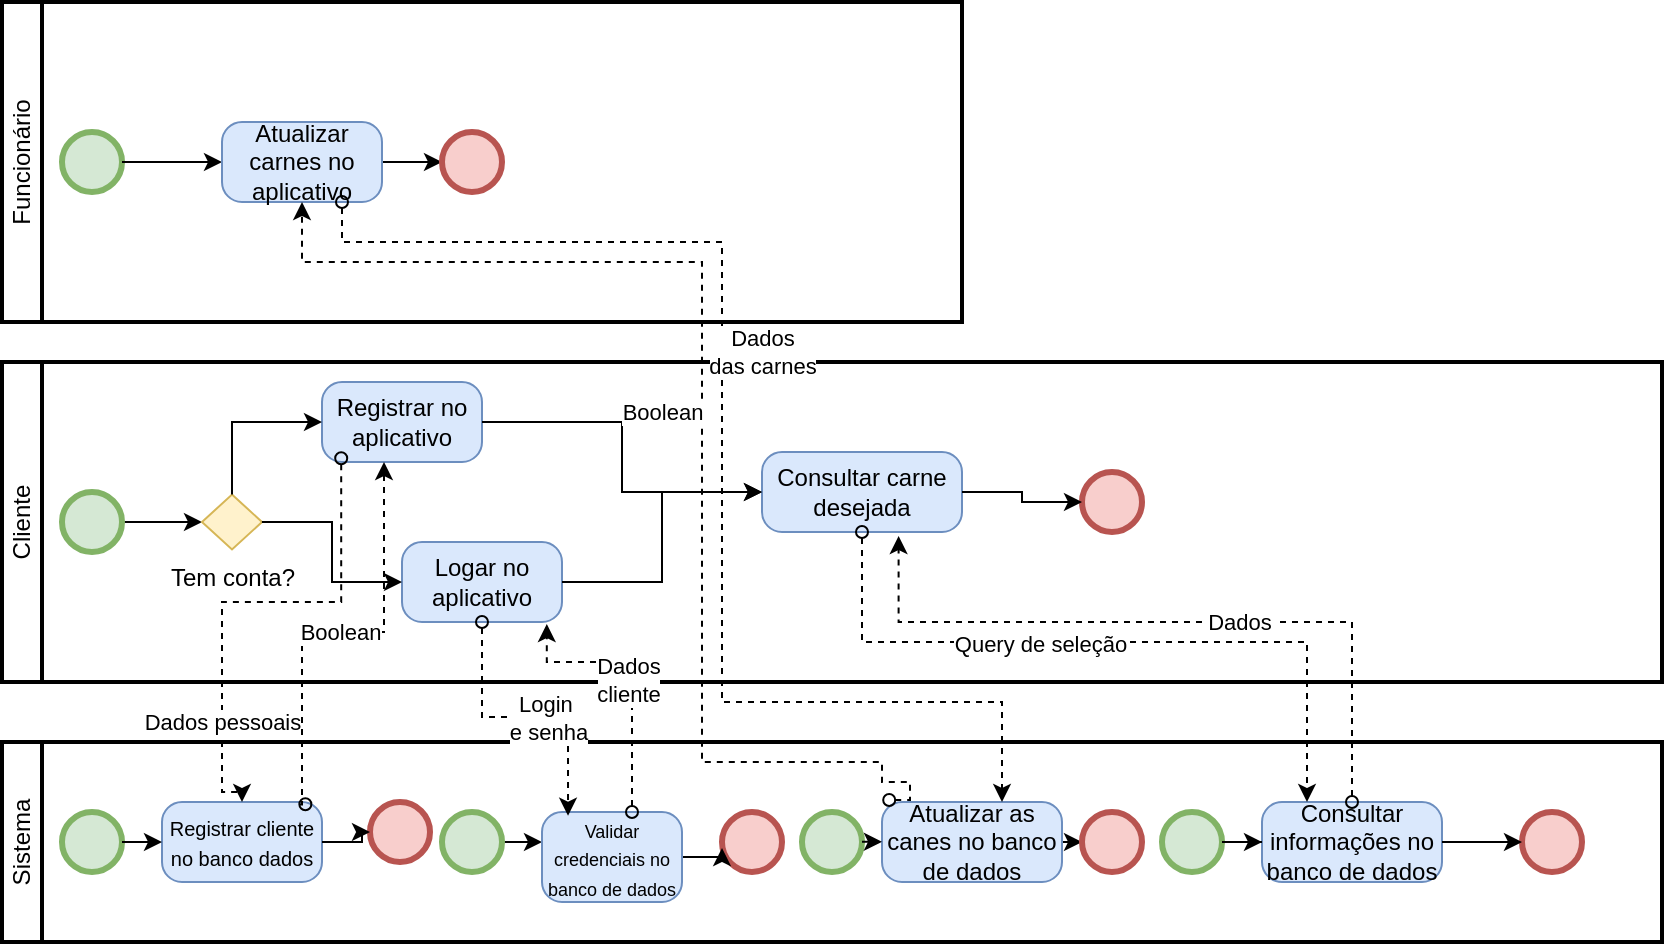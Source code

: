 <mxfile version="22.1.2" type="device">
  <diagram name="Página-1" id="_3XR_lOm0uokHrs6L7xU">
    <mxGraphModel dx="1098" dy="820" grid="1" gridSize="10" guides="1" tooltips="1" connect="1" arrows="1" fold="1" page="1" pageScale="1" pageWidth="827" pageHeight="1169" math="0" shadow="0">
      <root>
        <mxCell id="0" />
        <mxCell id="1" parent="0" />
        <mxCell id="NjIPk9sx6DJquIstU95T-1" value="Funcionário" style="swimlane;html=1;startSize=20;fontStyle=0;collapsible=0;horizontal=0;swimlaneLine=1;swimlaneFillColor=#ffffff;strokeWidth=2;whiteSpace=wrap;" vertex="1" parent="1">
          <mxGeometry x="200" y="480" width="480" height="160" as="geometry" />
        </mxCell>
        <mxCell id="NjIPk9sx6DJquIstU95T-18" value="" style="points=[[0.145,0.145,0],[0.5,0,0],[0.855,0.145,0],[1,0.5,0],[0.855,0.855,0],[0.5,1,0],[0.145,0.855,0],[0,0.5,0]];shape=mxgraph.bpmn.event;html=1;verticalLabelPosition=bottom;labelBackgroundColor=#ffffff;verticalAlign=top;align=center;perimeter=ellipsePerimeter;outlineConnect=0;aspect=fixed;outline=end;symbol=terminate2;fillColor=#d5e8d4;strokeColor=#82b366;" vertex="1" parent="NjIPk9sx6DJquIstU95T-1">
          <mxGeometry x="30" y="65" width="30" height="30" as="geometry" />
        </mxCell>
        <mxCell id="NjIPk9sx6DJquIstU95T-21" style="edgeStyle=orthogonalEdgeStyle;rounded=0;orthogonalLoop=1;jettySize=auto;html=1;entryX=0;entryY=0.5;entryDx=0;entryDy=0;entryPerimeter=0;" edge="1" parent="NjIPk9sx6DJquIstU95T-1" source="NjIPk9sx6DJquIstU95T-18" target="NjIPk9sx6DJquIstU95T-23">
          <mxGeometry relative="1" as="geometry">
            <mxPoint x="100" y="80" as="targetPoint" />
          </mxGeometry>
        </mxCell>
        <mxCell id="NjIPk9sx6DJquIstU95T-46" style="edgeStyle=orthogonalEdgeStyle;rounded=0;orthogonalLoop=1;jettySize=auto;html=1;" edge="1" parent="NjIPk9sx6DJquIstU95T-1" source="NjIPk9sx6DJquIstU95T-23">
          <mxGeometry relative="1" as="geometry">
            <mxPoint x="220" y="80" as="targetPoint" />
          </mxGeometry>
        </mxCell>
        <mxCell id="NjIPk9sx6DJquIstU95T-23" value="Atualizar carnes no aplicativo" style="points=[[0.25,0,0],[0.5,0,0],[0.75,0,0],[1,0.25,0],[1,0.5,0],[1,0.75,0],[0.75,1,0],[0.5,1,0],[0.25,1,0],[0,0.75,0],[0,0.5,0],[0,0.25,0]];shape=mxgraph.bpmn.task;whiteSpace=wrap;rectStyle=rounded;size=10;html=1;container=1;expand=0;collapsible=0;taskMarker=abstract;fillColor=#dae8fc;strokeColor=#6c8ebf;" vertex="1" parent="NjIPk9sx6DJquIstU95T-1">
          <mxGeometry x="110" y="60" width="80" height="40" as="geometry" />
        </mxCell>
        <mxCell id="NjIPk9sx6DJquIstU95T-45" value="" style="points=[[0.145,0.145,0],[0.5,0,0],[0.855,0.145,0],[1,0.5,0],[0.855,0.855,0],[0.5,1,0],[0.145,0.855,0],[0,0.5,0]];shape=mxgraph.bpmn.event;html=1;verticalLabelPosition=bottom;labelBackgroundColor=#ffffff;verticalAlign=top;align=center;perimeter=ellipsePerimeter;outlineConnect=0;aspect=fixed;outline=end;symbol=terminate2;fillColor=#f8cecc;strokeColor=#b85450;" vertex="1" parent="NjIPk9sx6DJquIstU95T-1">
          <mxGeometry x="220" y="65" width="30" height="30" as="geometry" />
        </mxCell>
        <mxCell id="NjIPk9sx6DJquIstU95T-3" value="Sistema" style="swimlane;html=1;startSize=20;fontStyle=0;collapsible=0;horizontal=0;swimlaneLine=1;swimlaneFillColor=#ffffff;strokeWidth=2;whiteSpace=wrap;" vertex="1" parent="1">
          <mxGeometry x="200" y="850" width="830" height="100" as="geometry" />
        </mxCell>
        <mxCell id="NjIPk9sx6DJquIstU95T-26" value="" style="points=[[0.145,0.145,0],[0.5,0,0],[0.855,0.145,0],[1,0.5,0],[0.855,0.855,0],[0.5,1,0],[0.145,0.855,0],[0,0.5,0]];shape=mxgraph.bpmn.event;html=1;verticalLabelPosition=bottom;labelBackgroundColor=#ffffff;verticalAlign=top;align=center;perimeter=ellipsePerimeter;outlineConnect=0;aspect=fixed;outline=end;symbol=terminate2;fillColor=#d5e8d4;strokeColor=#82b366;" vertex="1" parent="NjIPk9sx6DJquIstU95T-3">
          <mxGeometry x="30" y="35" width="30" height="30" as="geometry" />
        </mxCell>
        <mxCell id="NjIPk9sx6DJquIstU95T-27" value="&lt;font style=&quot;font-size: 10px;&quot;&gt;Registrar cliente no banco dados&lt;/font&gt;" style="points=[[0.25,0,0],[0.5,0,0],[0.75,0,0],[1,0.25,0],[1,0.5,0],[1,0.75,0],[0.75,1,0],[0.5,1,0],[0.25,1,0],[0,0.75,0],[0,0.5,0],[0,0.25,0]];shape=mxgraph.bpmn.task;whiteSpace=wrap;rectStyle=rounded;size=10;html=1;container=1;expand=0;collapsible=0;taskMarker=abstract;fillColor=#dae8fc;strokeColor=#6c8ebf;" vertex="1" parent="NjIPk9sx6DJquIstU95T-3">
          <mxGeometry x="80" y="30" width="80" height="40" as="geometry" />
        </mxCell>
        <mxCell id="NjIPk9sx6DJquIstU95T-29" style="edgeStyle=orthogonalEdgeStyle;rounded=0;orthogonalLoop=1;jettySize=auto;html=1;" edge="1" parent="NjIPk9sx6DJquIstU95T-3" source="NjIPk9sx6DJquIstU95T-26">
          <mxGeometry relative="1" as="geometry">
            <mxPoint x="80" y="50" as="targetPoint" />
          </mxGeometry>
        </mxCell>
        <mxCell id="NjIPk9sx6DJquIstU95T-30" value="" style="points=[[0.145,0.145,0],[0.5,0,0],[0.855,0.145,0],[1,0.5,0],[0.855,0.855,0],[0.5,1,0],[0.145,0.855,0],[0,0.5,0]];shape=mxgraph.bpmn.event;html=1;verticalLabelPosition=bottom;labelBackgroundColor=#ffffff;verticalAlign=top;align=center;perimeter=ellipsePerimeter;outlineConnect=0;aspect=fixed;outline=end;symbol=terminate2;fillColor=#f8cecc;strokeColor=#b85450;" vertex="1" parent="NjIPk9sx6DJquIstU95T-3">
          <mxGeometry x="184" y="30" width="30" height="30" as="geometry" />
        </mxCell>
        <mxCell id="NjIPk9sx6DJquIstU95T-31" style="edgeStyle=orthogonalEdgeStyle;rounded=0;orthogonalLoop=1;jettySize=auto;html=1;entryX=0;entryY=0.5;entryDx=0;entryDy=0;entryPerimeter=0;" edge="1" parent="NjIPk9sx6DJquIstU95T-3" source="NjIPk9sx6DJquIstU95T-27" target="NjIPk9sx6DJquIstU95T-30">
          <mxGeometry relative="1" as="geometry" />
        </mxCell>
        <mxCell id="NjIPk9sx6DJquIstU95T-34" value="" style="points=[[0.145,0.145,0],[0.5,0,0],[0.855,0.145,0],[1,0.5,0],[0.855,0.855,0],[0.5,1,0],[0.145,0.855,0],[0,0.5,0]];shape=mxgraph.bpmn.event;html=1;verticalLabelPosition=bottom;labelBackgroundColor=#ffffff;verticalAlign=top;align=center;perimeter=ellipsePerimeter;outlineConnect=0;aspect=fixed;outline=end;symbol=terminate2;fillColor=#d5e8d4;strokeColor=#82b366;" vertex="1" parent="NjIPk9sx6DJquIstU95T-3">
          <mxGeometry x="400" y="35" width="30" height="30" as="geometry" />
        </mxCell>
        <mxCell id="NjIPk9sx6DJquIstU95T-44" style="edgeStyle=orthogonalEdgeStyle;rounded=0;orthogonalLoop=1;jettySize=auto;html=1;entryX=0;entryY=0.5;entryDx=0;entryDy=0;entryPerimeter=0;" edge="1" parent="NjIPk9sx6DJquIstU95T-3" source="NjIPk9sx6DJquIstU95T-35" target="NjIPk9sx6DJquIstU95T-42">
          <mxGeometry relative="1" as="geometry">
            <mxPoint x="510" y="50" as="targetPoint" />
          </mxGeometry>
        </mxCell>
        <mxCell id="NjIPk9sx6DJquIstU95T-35" value="Atualizar as canes no banco de dados" style="points=[[0.25,0,0],[0.5,0,0],[0.75,0,0],[1,0.25,0],[1,0.5,0],[1,0.75,0],[0.75,1,0],[0.5,1,0],[0.25,1,0],[0,0.75,0],[0,0.5,0],[0,0.25,0]];shape=mxgraph.bpmn.task;whiteSpace=wrap;rectStyle=rounded;size=10;html=1;container=1;expand=0;collapsible=0;taskMarker=abstract;fillColor=#dae8fc;strokeColor=#6c8ebf;" vertex="1" parent="NjIPk9sx6DJquIstU95T-3">
          <mxGeometry x="440" y="30" width="90" height="40" as="geometry" />
        </mxCell>
        <mxCell id="NjIPk9sx6DJquIstU95T-38" style="edgeStyle=orthogonalEdgeStyle;rounded=0;orthogonalLoop=1;jettySize=auto;html=1;entryX=0;entryY=0.5;entryDx=0;entryDy=0;entryPerimeter=0;" edge="1" parent="NjIPk9sx6DJquIstU95T-3">
          <mxGeometry relative="1" as="geometry">
            <mxPoint x="430" y="49.88" as="sourcePoint" />
            <mxPoint x="440" y="49.88" as="targetPoint" />
          </mxGeometry>
        </mxCell>
        <mxCell id="NjIPk9sx6DJquIstU95T-42" value="" style="points=[[0.145,0.145,0],[0.5,0,0],[0.855,0.145,0],[1,0.5,0],[0.855,0.855,0],[0.5,1,0],[0.145,0.855,0],[0,0.5,0]];shape=mxgraph.bpmn.event;html=1;verticalLabelPosition=bottom;labelBackgroundColor=#ffffff;verticalAlign=top;align=center;perimeter=ellipsePerimeter;outlineConnect=0;aspect=fixed;outline=end;symbol=terminate2;fillColor=#f8cecc;strokeColor=#b85450;" vertex="1" parent="NjIPk9sx6DJquIstU95T-3">
          <mxGeometry x="540" y="35" width="30" height="30" as="geometry" />
        </mxCell>
        <mxCell id="NjIPk9sx6DJquIstU95T-53" value="" style="points=[[0.145,0.145,0],[0.5,0,0],[0.855,0.145,0],[1,0.5,0],[0.855,0.855,0],[0.5,1,0],[0.145,0.855,0],[0,0.5,0]];shape=mxgraph.bpmn.event;html=1;verticalLabelPosition=bottom;labelBackgroundColor=#ffffff;verticalAlign=top;align=center;perimeter=ellipsePerimeter;outlineConnect=0;aspect=fixed;outline=end;symbol=terminate2;fillColor=#d5e8d4;strokeColor=#82b366;" vertex="1" parent="NjIPk9sx6DJquIstU95T-3">
          <mxGeometry x="580" y="35" width="30" height="30" as="geometry" />
        </mxCell>
        <mxCell id="NjIPk9sx6DJquIstU95T-54" value="Consultar informações no banco de dados" style="points=[[0.25,0,0],[0.5,0,0],[0.75,0,0],[1,0.25,0],[1,0.5,0],[1,0.75,0],[0.75,1,0],[0.5,1,0],[0.25,1,0],[0,0.75,0],[0,0.5,0],[0,0.25,0]];shape=mxgraph.bpmn.task;whiteSpace=wrap;rectStyle=rounded;size=10;html=1;container=1;expand=0;collapsible=0;taskMarker=abstract;fillColor=#dae8fc;strokeColor=#6c8ebf;" vertex="1" parent="NjIPk9sx6DJquIstU95T-3">
          <mxGeometry x="630" y="30" width="90" height="40" as="geometry" />
        </mxCell>
        <mxCell id="NjIPk9sx6DJquIstU95T-56" value="" style="points=[[0.145,0.145,0],[0.5,0,0],[0.855,0.145,0],[1,0.5,0],[0.855,0.855,0],[0.5,1,0],[0.145,0.855,0],[0,0.5,0]];shape=mxgraph.bpmn.event;html=1;verticalLabelPosition=bottom;labelBackgroundColor=#ffffff;verticalAlign=top;align=center;perimeter=ellipsePerimeter;outlineConnect=0;aspect=fixed;outline=end;symbol=terminate2;fillColor=#f8cecc;strokeColor=#b85450;" vertex="1" parent="NjIPk9sx6DJquIstU95T-3">
          <mxGeometry x="760" y="35" width="30" height="30" as="geometry" />
        </mxCell>
        <mxCell id="NjIPk9sx6DJquIstU95T-57" style="edgeStyle=orthogonalEdgeStyle;rounded=0;orthogonalLoop=1;jettySize=auto;html=1;entryX=0;entryY=0.5;entryDx=0;entryDy=0;entryPerimeter=0;" edge="1" parent="NjIPk9sx6DJquIstU95T-3" source="NjIPk9sx6DJquIstU95T-53" target="NjIPk9sx6DJquIstU95T-54">
          <mxGeometry relative="1" as="geometry" />
        </mxCell>
        <mxCell id="NjIPk9sx6DJquIstU95T-58" style="edgeStyle=orthogonalEdgeStyle;rounded=0;orthogonalLoop=1;jettySize=auto;html=1;entryX=0;entryY=0.5;entryDx=0;entryDy=0;entryPerimeter=0;" edge="1" parent="NjIPk9sx6DJquIstU95T-3" source="NjIPk9sx6DJquIstU95T-54" target="NjIPk9sx6DJquIstU95T-56">
          <mxGeometry relative="1" as="geometry" />
        </mxCell>
        <mxCell id="NjIPk9sx6DJquIstU95T-83" style="edgeStyle=orthogonalEdgeStyle;rounded=0;orthogonalLoop=1;jettySize=auto;html=1;" edge="1" parent="NjIPk9sx6DJquIstU95T-3" source="NjIPk9sx6DJquIstU95T-79">
          <mxGeometry relative="1" as="geometry">
            <mxPoint x="270" y="50" as="targetPoint" />
          </mxGeometry>
        </mxCell>
        <mxCell id="NjIPk9sx6DJquIstU95T-79" value="" style="points=[[0.145,0.145,0],[0.5,0,0],[0.855,0.145,0],[1,0.5,0],[0.855,0.855,0],[0.5,1,0],[0.145,0.855,0],[0,0.5,0]];shape=mxgraph.bpmn.event;html=1;verticalLabelPosition=bottom;labelBackgroundColor=#ffffff;verticalAlign=top;align=center;perimeter=ellipsePerimeter;outlineConnect=0;aspect=fixed;outline=end;symbol=terminate2;fillColor=#d5e8d4;strokeColor=#82b366;" vertex="1" parent="NjIPk9sx6DJquIstU95T-3">
          <mxGeometry x="220" y="35" width="30" height="30" as="geometry" />
        </mxCell>
        <mxCell id="NjIPk9sx6DJquIstU95T-80" value="" style="points=[[0.145,0.145,0],[0.5,0,0],[0.855,0.145,0],[1,0.5,0],[0.855,0.855,0],[0.5,1,0],[0.145,0.855,0],[0,0.5,0]];shape=mxgraph.bpmn.event;html=1;verticalLabelPosition=bottom;labelBackgroundColor=#ffffff;verticalAlign=top;align=center;perimeter=ellipsePerimeter;outlineConnect=0;aspect=fixed;outline=end;symbol=terminate2;fillColor=#f8cecc;strokeColor=#b85450;" vertex="1" parent="NjIPk9sx6DJquIstU95T-3">
          <mxGeometry x="360" y="35" width="30" height="30" as="geometry" />
        </mxCell>
        <mxCell id="NjIPk9sx6DJquIstU95T-85" style="edgeStyle=orthogonalEdgeStyle;rounded=0;orthogonalLoop=1;jettySize=auto;html=1;" edge="1" parent="NjIPk9sx6DJquIstU95T-3" source="NjIPk9sx6DJquIstU95T-81">
          <mxGeometry relative="1" as="geometry">
            <mxPoint x="360" y="52.5" as="targetPoint" />
          </mxGeometry>
        </mxCell>
        <mxCell id="NjIPk9sx6DJquIstU95T-81" value="&lt;font style=&quot;font-size: 9px;&quot;&gt;Validar credenciais no banco de dados&lt;/font&gt;" style="points=[[0.25,0,0],[0.5,0,0],[0.75,0,0],[1,0.25,0],[1,0.5,0],[1,0.75,0],[0.75,1,0],[0.5,1,0],[0.25,1,0],[0,0.75,0],[0,0.5,0],[0,0.25,0]];shape=mxgraph.bpmn.task;whiteSpace=wrap;rectStyle=rounded;size=10;html=1;container=1;expand=0;collapsible=0;taskMarker=abstract;fillColor=#dae8fc;strokeColor=#6c8ebf;" vertex="1" parent="NjIPk9sx6DJquIstU95T-3">
          <mxGeometry x="270" y="35" width="70" height="45" as="geometry" />
        </mxCell>
        <mxCell id="NjIPk9sx6DJquIstU95T-2" value="Cliente" style="swimlane;html=1;startSize=20;fontStyle=0;collapsible=0;horizontal=0;swimlaneLine=1;swimlaneFillColor=#ffffff;strokeWidth=2;whiteSpace=wrap;" vertex="1" parent="1">
          <mxGeometry x="200" y="660" width="830" height="160" as="geometry" />
        </mxCell>
        <mxCell id="NjIPk9sx6DJquIstU95T-11" style="edgeStyle=orthogonalEdgeStyle;rounded=0;orthogonalLoop=1;jettySize=auto;html=1;entryX=0;entryY=0.5;entryDx=0;entryDy=0;entryPerimeter=0;" edge="1" parent="NjIPk9sx6DJquIstU95T-2" source="NjIPk9sx6DJquIstU95T-6" target="NjIPk9sx6DJquIstU95T-10">
          <mxGeometry relative="1" as="geometry">
            <mxPoint x="90" y="80" as="targetPoint" />
          </mxGeometry>
        </mxCell>
        <mxCell id="NjIPk9sx6DJquIstU95T-6" value="" style="points=[[0.145,0.145,0],[0.5,0,0],[0.855,0.145,0],[1,0.5,0],[0.855,0.855,0],[0.5,1,0],[0.145,0.855,0],[0,0.5,0]];shape=mxgraph.bpmn.event;html=1;verticalLabelPosition=bottom;labelBackgroundColor=#ffffff;verticalAlign=top;align=center;perimeter=ellipsePerimeter;outlineConnect=0;aspect=fixed;outline=end;symbol=terminate2;fillColor=#d5e8d4;strokeColor=#82b366;" vertex="1" parent="NjIPk9sx6DJquIstU95T-2">
          <mxGeometry x="30" y="65" width="30" height="30" as="geometry" />
        </mxCell>
        <mxCell id="NjIPk9sx6DJquIstU95T-9" value="Logar no aplicativo" style="points=[[0.25,0,0],[0.5,0,0],[0.75,0,0],[1,0.25,0],[1,0.5,0],[1,0.75,0],[0.75,1,0],[0.5,1,0],[0.25,1,0],[0,0.75,0],[0,0.5,0],[0,0.25,0]];shape=mxgraph.bpmn.task;whiteSpace=wrap;rectStyle=rounded;size=10;html=1;container=1;expand=0;collapsible=0;taskMarker=abstract;fillColor=#dae8fc;strokeColor=#6c8ebf;" vertex="1" parent="NjIPk9sx6DJquIstU95T-2">
          <mxGeometry x="200" y="90" width="80" height="40" as="geometry" />
        </mxCell>
        <mxCell id="NjIPk9sx6DJquIstU95T-10" value="Tem conta?" style="points=[[0.25,0.25,0],[0.5,0,0],[0.75,0.25,0],[1,0.5,0],[0.75,0.75,0],[0.5,1,0],[0.25,0.75,0],[0,0.5,0]];shape=mxgraph.bpmn.gateway2;html=1;verticalLabelPosition=bottom;labelBackgroundColor=#ffffff;verticalAlign=top;align=center;perimeter=rhombusPerimeter;outlineConnect=0;outline=none;symbol=none;fillColor=#fff2cc;strokeColor=#d6b656;" vertex="1" parent="NjIPk9sx6DJquIstU95T-2">
          <mxGeometry x="100" y="66.25" width="30" height="27.5" as="geometry" />
        </mxCell>
        <mxCell id="NjIPk9sx6DJquIstU95T-12" style="edgeStyle=orthogonalEdgeStyle;rounded=0;orthogonalLoop=1;jettySize=auto;html=1;entryX=0;entryY=0.5;entryDx=0;entryDy=0;entryPerimeter=0;" edge="1" parent="NjIPk9sx6DJquIstU95T-2" source="NjIPk9sx6DJquIstU95T-10" target="NjIPk9sx6DJquIstU95T-9">
          <mxGeometry relative="1" as="geometry" />
        </mxCell>
        <mxCell id="NjIPk9sx6DJquIstU95T-13" value="Registrar no aplicativo" style="points=[[0.25,0,0],[0.5,0,0],[0.75,0,0],[1,0.25,0],[1,0.5,0],[1,0.75,0],[0.75,1,0],[0.5,1,0],[0.25,1,0],[0,0.75,0],[0,0.5,0],[0,0.25,0]];shape=mxgraph.bpmn.task;whiteSpace=wrap;rectStyle=rounded;size=10;html=1;container=1;expand=0;collapsible=0;taskMarker=abstract;fillColor=#dae8fc;strokeColor=#6c8ebf;" vertex="1" parent="NjIPk9sx6DJquIstU95T-2">
          <mxGeometry x="160" y="10" width="80" height="40" as="geometry" />
        </mxCell>
        <mxCell id="NjIPk9sx6DJquIstU95T-17" style="edgeStyle=orthogonalEdgeStyle;rounded=0;orthogonalLoop=1;jettySize=auto;html=1;entryX=0;entryY=0.5;entryDx=0;entryDy=0;entryPerimeter=0;" edge="1" parent="NjIPk9sx6DJquIstU95T-2" source="NjIPk9sx6DJquIstU95T-10" target="NjIPk9sx6DJquIstU95T-13">
          <mxGeometry relative="1" as="geometry">
            <Array as="points">
              <mxPoint x="115" y="30" />
            </Array>
          </mxGeometry>
        </mxCell>
        <mxCell id="NjIPk9sx6DJquIstU95T-47" value="Consultar carne desejada" style="points=[[0.25,0,0],[0.5,0,0],[0.75,0,0],[1,0.25,0],[1,0.5,0],[1,0.75,0],[0.75,1,0],[0.5,1,0],[0.25,1,0],[0,0.75,0],[0,0.5,0],[0,0.25,0]];shape=mxgraph.bpmn.task;whiteSpace=wrap;rectStyle=rounded;size=10;html=1;container=1;expand=0;collapsible=0;taskMarker=abstract;fillColor=#dae8fc;strokeColor=#6c8ebf;" vertex="1" parent="NjIPk9sx6DJquIstU95T-2">
          <mxGeometry x="380" y="45" width="100" height="40" as="geometry" />
        </mxCell>
        <mxCell id="NjIPk9sx6DJquIstU95T-48" style="edgeStyle=orthogonalEdgeStyle;rounded=0;orthogonalLoop=1;jettySize=auto;html=1;entryX=0;entryY=0.5;entryDx=0;entryDy=0;entryPerimeter=0;" edge="1" parent="NjIPk9sx6DJquIstU95T-2" source="NjIPk9sx6DJquIstU95T-13" target="NjIPk9sx6DJquIstU95T-47">
          <mxGeometry relative="1" as="geometry" />
        </mxCell>
        <mxCell id="NjIPk9sx6DJquIstU95T-49" style="edgeStyle=orthogonalEdgeStyle;rounded=0;orthogonalLoop=1;jettySize=auto;html=1;entryX=0;entryY=0.5;entryDx=0;entryDy=0;entryPerimeter=0;" edge="1" parent="NjIPk9sx6DJquIstU95T-2" source="NjIPk9sx6DJquIstU95T-9" target="NjIPk9sx6DJquIstU95T-47">
          <mxGeometry relative="1" as="geometry" />
        </mxCell>
        <mxCell id="NjIPk9sx6DJquIstU95T-51" value="" style="points=[[0.145,0.145,0],[0.5,0,0],[0.855,0.145,0],[1,0.5,0],[0.855,0.855,0],[0.5,1,0],[0.145,0.855,0],[0,0.5,0]];shape=mxgraph.bpmn.event;html=1;verticalLabelPosition=bottom;labelBackgroundColor=#ffffff;verticalAlign=top;align=center;perimeter=ellipsePerimeter;outlineConnect=0;aspect=fixed;outline=end;symbol=terminate2;fillColor=#f8cecc;strokeColor=#b85450;" vertex="1" parent="NjIPk9sx6DJquIstU95T-2">
          <mxGeometry x="540" y="55" width="30" height="30" as="geometry" />
        </mxCell>
        <mxCell id="NjIPk9sx6DJquIstU95T-52" style="edgeStyle=orthogonalEdgeStyle;rounded=0;orthogonalLoop=1;jettySize=auto;html=1;entryX=0;entryY=0.5;entryDx=0;entryDy=0;entryPerimeter=0;" edge="1" parent="NjIPk9sx6DJquIstU95T-2" source="NjIPk9sx6DJquIstU95T-47" target="NjIPk9sx6DJquIstU95T-51">
          <mxGeometry relative="1" as="geometry" />
        </mxCell>
        <mxCell id="NjIPk9sx6DJquIstU95T-28" value="Dados pessoais" style="edgeStyle=orthogonalEdgeStyle;rounded=0;orthogonalLoop=1;jettySize=auto;html=1;entryX=0.5;entryY=0;entryDx=0;entryDy=0;entryPerimeter=0;startArrow=oval;startFill=0;dashed=1;exitX=0.12;exitY=0.954;exitDx=0;exitDy=0;exitPerimeter=0;" edge="1" parent="1" source="NjIPk9sx6DJquIstU95T-13" target="NjIPk9sx6DJquIstU95T-27">
          <mxGeometry x="0.583" relative="1" as="geometry">
            <Array as="points">
              <mxPoint x="370" y="780" />
              <mxPoint x="310" y="780" />
              <mxPoint x="310" y="875" />
            </Array>
            <mxPoint as="offset" />
          </mxGeometry>
        </mxCell>
        <mxCell id="NjIPk9sx6DJquIstU95T-36" style="edgeStyle=orthogonalEdgeStyle;rounded=0;orthogonalLoop=1;jettySize=auto;html=1;dashed=1;startArrow=oval;startFill=0;exitX=0.75;exitY=1;exitDx=0;exitDy=0;exitPerimeter=0;" edge="1" parent="1" source="NjIPk9sx6DJquIstU95T-23">
          <mxGeometry relative="1" as="geometry">
            <mxPoint x="700" y="880" as="targetPoint" />
            <Array as="points">
              <mxPoint x="370" y="600" />
              <mxPoint x="560" y="600" />
              <mxPoint x="560" y="830" />
              <mxPoint x="700" y="830" />
              <mxPoint x="700" y="880" />
            </Array>
          </mxGeometry>
        </mxCell>
        <mxCell id="NjIPk9sx6DJquIstU95T-90" value="Dados&lt;br&gt;das carnes" style="edgeLabel;html=1;align=center;verticalAlign=middle;resizable=0;points=[];" vertex="1" connectable="0" parent="NjIPk9sx6DJquIstU95T-36">
          <mxGeometry x="-0.159" y="2" relative="1" as="geometry">
            <mxPoint x="18" as="offset" />
          </mxGeometry>
        </mxCell>
        <mxCell id="NjIPk9sx6DJquIstU95T-37" value="Boolean" style="edgeStyle=orthogonalEdgeStyle;rounded=0;orthogonalLoop=1;jettySize=auto;html=1;dashed=1;startArrow=oval;startFill=0;exitX=0.896;exitY=0.029;exitDx=0;exitDy=0;exitPerimeter=0;" edge="1" parent="1" source="NjIPk9sx6DJquIstU95T-27">
          <mxGeometry relative="1" as="geometry">
            <mxPoint x="391" y="710" as="targetPoint" />
            <Array as="points">
              <mxPoint x="352" y="881" />
              <mxPoint x="350" y="881" />
              <mxPoint x="350" y="795" />
              <mxPoint x="391" y="795" />
            </Array>
          </mxGeometry>
        </mxCell>
        <mxCell id="NjIPk9sx6DJquIstU95T-41" style="edgeStyle=orthogonalEdgeStyle;rounded=0;orthogonalLoop=1;jettySize=auto;html=1;dashed=1;startArrow=oval;startFill=0;exitX=0.04;exitY=-0.025;exitDx=0;exitDy=0;exitPerimeter=0;" edge="1" parent="1" source="NjIPk9sx6DJquIstU95T-35" target="NjIPk9sx6DJquIstU95T-23">
          <mxGeometry relative="1" as="geometry">
            <mxPoint x="680" y="870" as="sourcePoint" />
            <Array as="points">
              <mxPoint x="654" y="870" />
              <mxPoint x="640" y="870" />
              <mxPoint x="640" y="860" />
              <mxPoint x="550" y="860" />
              <mxPoint x="550" y="610" />
              <mxPoint x="350" y="610" />
            </Array>
          </mxGeometry>
        </mxCell>
        <mxCell id="NjIPk9sx6DJquIstU95T-91" value="Boolean" style="edgeLabel;html=1;align=center;verticalAlign=middle;resizable=0;points=[];" vertex="1" connectable="0" parent="NjIPk9sx6DJquIstU95T-41">
          <mxGeometry x="-0.034" relative="1" as="geometry">
            <mxPoint x="-20" y="-12" as="offset" />
          </mxGeometry>
        </mxCell>
        <mxCell id="NjIPk9sx6DJquIstU95T-59" style="edgeStyle=orthogonalEdgeStyle;rounded=0;orthogonalLoop=1;jettySize=auto;html=1;entryX=0.25;entryY=0;entryDx=0;entryDy=0;entryPerimeter=0;dashed=1;startArrow=oval;startFill=0;" edge="1" parent="1" source="NjIPk9sx6DJquIstU95T-47" target="NjIPk9sx6DJquIstU95T-54">
          <mxGeometry relative="1" as="geometry">
            <Array as="points">
              <mxPoint x="630" y="800" />
              <mxPoint x="853" y="800" />
            </Array>
          </mxGeometry>
        </mxCell>
        <mxCell id="NjIPk9sx6DJquIstU95T-92" value="Query de seleção" style="edgeLabel;html=1;align=center;verticalAlign=middle;resizable=0;points=[];" vertex="1" connectable="0" parent="NjIPk9sx6DJquIstU95T-59">
          <mxGeometry x="-0.196" y="-1" relative="1" as="geometry">
            <mxPoint as="offset" />
          </mxGeometry>
        </mxCell>
        <mxCell id="NjIPk9sx6DJquIstU95T-60" style="edgeStyle=orthogonalEdgeStyle;rounded=0;orthogonalLoop=1;jettySize=auto;html=1;entryX=0.683;entryY=1.05;entryDx=0;entryDy=0;entryPerimeter=0;dashed=1;startArrow=oval;startFill=0;exitX=0.5;exitY=0;exitDx=0;exitDy=0;exitPerimeter=0;" edge="1" parent="1" source="NjIPk9sx6DJquIstU95T-54" target="NjIPk9sx6DJquIstU95T-47">
          <mxGeometry relative="1" as="geometry">
            <mxPoint x="840" y="870" as="sourcePoint" />
            <Array as="points">
              <mxPoint x="875" y="790" />
              <mxPoint x="648" y="790" />
            </Array>
          </mxGeometry>
        </mxCell>
        <mxCell id="NjIPk9sx6DJquIstU95T-93" value="Dados&amp;nbsp;" style="edgeLabel;html=1;align=center;verticalAlign=middle;resizable=0;points=[];" vertex="1" connectable="0" parent="NjIPk9sx6DJquIstU95T-60">
          <mxGeometry x="-0.195" relative="1" as="geometry">
            <mxPoint as="offset" />
          </mxGeometry>
        </mxCell>
        <mxCell id="NjIPk9sx6DJquIstU95T-86" style="edgeStyle=orthogonalEdgeStyle;rounded=0;orthogonalLoop=1;jettySize=auto;html=1;entryX=0.186;entryY=0.041;entryDx=0;entryDy=0;entryPerimeter=0;dashed=1;startArrow=oval;startFill=0;" edge="1" parent="1" source="NjIPk9sx6DJquIstU95T-9" target="NjIPk9sx6DJquIstU95T-81">
          <mxGeometry relative="1" as="geometry" />
        </mxCell>
        <mxCell id="NjIPk9sx6DJquIstU95T-88" value="Login&amp;nbsp;&lt;br&gt;e senha" style="edgeLabel;html=1;align=center;verticalAlign=middle;resizable=0;points=[];" vertex="1" connectable="0" parent="NjIPk9sx6DJquIstU95T-86">
          <mxGeometry x="0.151" relative="1" as="geometry">
            <mxPoint as="offset" />
          </mxGeometry>
        </mxCell>
        <mxCell id="NjIPk9sx6DJquIstU95T-87" style="edgeStyle=orthogonalEdgeStyle;rounded=0;orthogonalLoop=1;jettySize=auto;html=1;entryX=0.905;entryY=1.025;entryDx=0;entryDy=0;entryPerimeter=0;dashed=1;startArrow=oval;startFill=0;" edge="1" parent="1" source="NjIPk9sx6DJquIstU95T-81" target="NjIPk9sx6DJquIstU95T-9">
          <mxGeometry relative="1" as="geometry">
            <Array as="points">
              <mxPoint x="515" y="810" />
              <mxPoint x="472" y="810" />
            </Array>
          </mxGeometry>
        </mxCell>
        <mxCell id="NjIPk9sx6DJquIstU95T-89" value="Dados&lt;br&gt;cliente" style="edgeLabel;html=1;align=center;verticalAlign=middle;resizable=0;points=[];" vertex="1" connectable="0" parent="NjIPk9sx6DJquIstU95T-87">
          <mxGeometry x="-0.025" y="2" relative="1" as="geometry">
            <mxPoint as="offset" />
          </mxGeometry>
        </mxCell>
      </root>
    </mxGraphModel>
  </diagram>
</mxfile>
